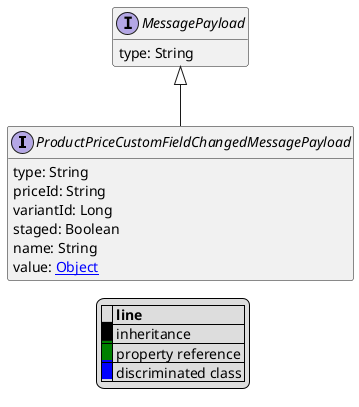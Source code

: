 @startuml

hide empty fields
hide empty methods
legend
|= |= line |
|<back:black>   </back>| inheritance |
|<back:green>   </back>| property reference |
|<back:blue>   </back>| discriminated class |
endlegend
interface ProductPriceCustomFieldChangedMessagePayload [[ProductPriceCustomFieldChangedMessagePayload.svg]] extends MessagePayload {
    type: String
    priceId: String
    variantId: Long
    staged: Boolean
    name: String
    value: [[Object.svg Object]]
}
interface MessagePayload [[MessagePayload.svg]]  {
    type: String
}





@enduml
